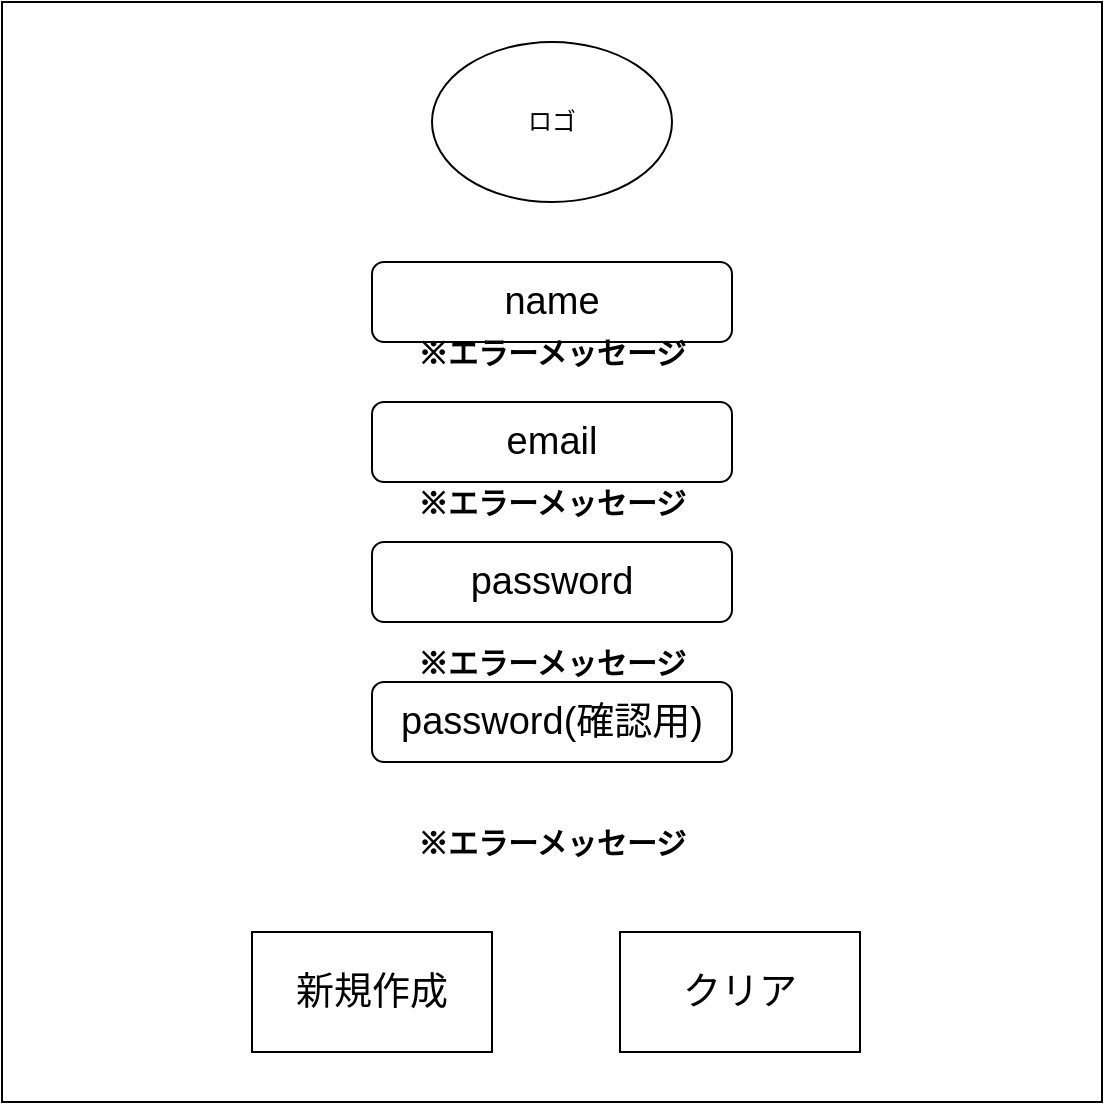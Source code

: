 <mxfile version="14.7.6" type="device"><diagram id="eQqxoxu3f9URPecMcTts" name="ページ1"><mxGraphModel dx="1695" dy="1619" grid="1" gridSize="10" guides="1" tooltips="1" connect="1" arrows="1" fold="1" page="1" pageScale="1" pageWidth="827" pageHeight="1169" math="0" shadow="0"><root><mxCell id="0"/><mxCell id="1" parent="0"/><mxCell id="3" value="" style="whiteSpace=wrap;html=1;aspect=fixed;" parent="1" vertex="1"><mxGeometry x="-15" y="-10" width="550" height="550" as="geometry"/></mxCell><mxCell id="8" value="" style="rounded=1;whiteSpace=wrap;html=1;" parent="1" vertex="1"><mxGeometry x="170" y="330" width="180" height="40" as="geometry"/></mxCell><mxCell id="15" value="password(確認用)" style="text;html=1;strokeColor=none;fillColor=none;align=center;verticalAlign=middle;whiteSpace=wrap;rounded=0;fontSize=19;" parent="1" vertex="1"><mxGeometry x="170" y="315" width="180" height="70" as="geometry"/></mxCell><mxCell id="20" value="ロゴ" style="ellipse;whiteSpace=wrap;html=1;" parent="1" vertex="1"><mxGeometry x="200" y="10" width="120" height="80" as="geometry"/></mxCell><mxCell id="YdUYTukPP7YnFcxE4BGH-20" value="" style="group" parent="1" vertex="1" connectable="0"><mxGeometry x="110" y="450" width="120" height="70" as="geometry"/></mxCell><mxCell id="2" value="" style="rounded=0;whiteSpace=wrap;html=1;" parent="YdUYTukPP7YnFcxE4BGH-20" vertex="1"><mxGeometry y="5" width="120" height="60" as="geometry"/></mxCell><mxCell id="11" value="新規作成" style="text;html=1;strokeColor=none;fillColor=none;align=center;verticalAlign=middle;whiteSpace=wrap;rounded=0;fontSize=19;" parent="YdUYTukPP7YnFcxE4BGH-20" vertex="1"><mxGeometry x="10" width="100" height="70" as="geometry"/></mxCell><mxCell id="YdUYTukPP7YnFcxE4BGH-21" value="" style="group" parent="1" vertex="1" connectable="0"><mxGeometry x="294" y="450" width="120" height="70" as="geometry"/></mxCell><mxCell id="19" value="" style="rounded=0;whiteSpace=wrap;html=1;" parent="YdUYTukPP7YnFcxE4BGH-21" vertex="1"><mxGeometry y="5" width="120" height="60" as="geometry"/></mxCell><mxCell id="18" value="クリア" style="text;html=1;strokeColor=none;fillColor=none;align=center;verticalAlign=middle;whiteSpace=wrap;rounded=0;fontSize=19;" parent="YdUYTukPP7YnFcxE4BGH-21" vertex="1"><mxGeometry x="10" width="100" height="70" as="geometry"/></mxCell><mxCell id="YdUYTukPP7YnFcxE4BGH-23" value="" style="group" parent="1" vertex="1" connectable="0"><mxGeometry x="170" y="105" width="180" height="70" as="geometry"/></mxCell><mxCell id="6" value="" style="rounded=1;whiteSpace=wrap;html=1;" parent="YdUYTukPP7YnFcxE4BGH-23" vertex="1"><mxGeometry y="15" width="180" height="40" as="geometry"/></mxCell><mxCell id="14" value="name" style="text;html=1;strokeColor=none;fillColor=none;align=center;verticalAlign=middle;whiteSpace=wrap;rounded=0;fontSize=19;" parent="YdUYTukPP7YnFcxE4BGH-23" vertex="1"><mxGeometry x="40" width="100" height="70" as="geometry"/></mxCell><mxCell id="YdUYTukPP7YnFcxE4BGH-24" value="" style="group" parent="1" vertex="1" connectable="0"><mxGeometry x="170" y="175" width="180" height="70" as="geometry"/></mxCell><mxCell id="7" value="" style="rounded=1;whiteSpace=wrap;html=1;" parent="YdUYTukPP7YnFcxE4BGH-24" vertex="1"><mxGeometry y="15" width="180" height="40" as="geometry"/></mxCell><mxCell id="13" value="email" style="text;html=1;strokeColor=none;fillColor=none;align=center;verticalAlign=middle;whiteSpace=wrap;rounded=0;fontSize=19;" parent="YdUYTukPP7YnFcxE4BGH-24" vertex="1"><mxGeometry x="40" width="100" height="70" as="geometry"/></mxCell><mxCell id="d6w8lax0qtI4ywFpqKFi-22" value="※エラーメッセージ" style="text;html=1;strokeColor=none;fillColor=none;align=center;verticalAlign=middle;whiteSpace=wrap;rounded=0;fontStyle=1;fontSize=15;" vertex="1" parent="YdUYTukPP7YnFcxE4BGH-24"><mxGeometry x="20" y="-20" width="140" height="20" as="geometry"/></mxCell><mxCell id="YdUYTukPP7YnFcxE4BGH-25" value="" style="group" parent="1" vertex="1" connectable="0"><mxGeometry x="170" y="245" width="180" height="85" as="geometry"/></mxCell><mxCell id="9" value="" style="rounded=1;whiteSpace=wrap;html=1;" parent="YdUYTukPP7YnFcxE4BGH-25" vertex="1"><mxGeometry y="15" width="180" height="40" as="geometry"/></mxCell><mxCell id="12" value="password" style="text;html=1;strokeColor=none;fillColor=none;align=center;verticalAlign=middle;whiteSpace=wrap;rounded=0;fontSize=19;" parent="YdUYTukPP7YnFcxE4BGH-25" vertex="1"><mxGeometry x="40" width="100" height="70" as="geometry"/></mxCell><mxCell id="d6w8lax0qtI4ywFpqKFi-21" value="※エラーメッセージ" style="text;html=1;strokeColor=none;fillColor=none;align=center;verticalAlign=middle;whiteSpace=wrap;rounded=0;fontStyle=1;fontSize=15;" vertex="1" parent="YdUYTukPP7YnFcxE4BGH-25"><mxGeometry x="20" y="-15" width="140" height="20" as="geometry"/></mxCell><mxCell id="YdUYTukPP7YnFcxE4BGH-22" value="※エラーメッセージ" style="text;html=1;strokeColor=none;fillColor=none;align=center;verticalAlign=middle;whiteSpace=wrap;rounded=0;fontStyle=1;fontSize=15;" parent="YdUYTukPP7YnFcxE4BGH-25" vertex="1"><mxGeometry x="20" y="65" width="140" height="20" as="geometry"/></mxCell><mxCell id="d6w8lax0qtI4ywFpqKFi-20" value="※エラーメッセージ" style="text;html=1;strokeColor=none;fillColor=none;align=center;verticalAlign=middle;whiteSpace=wrap;rounded=0;fontStyle=1;fontSize=15;" vertex="1" parent="1"><mxGeometry x="190" y="400" width="140" height="20" as="geometry"/></mxCell></root></mxGraphModel></diagram></mxfile>
